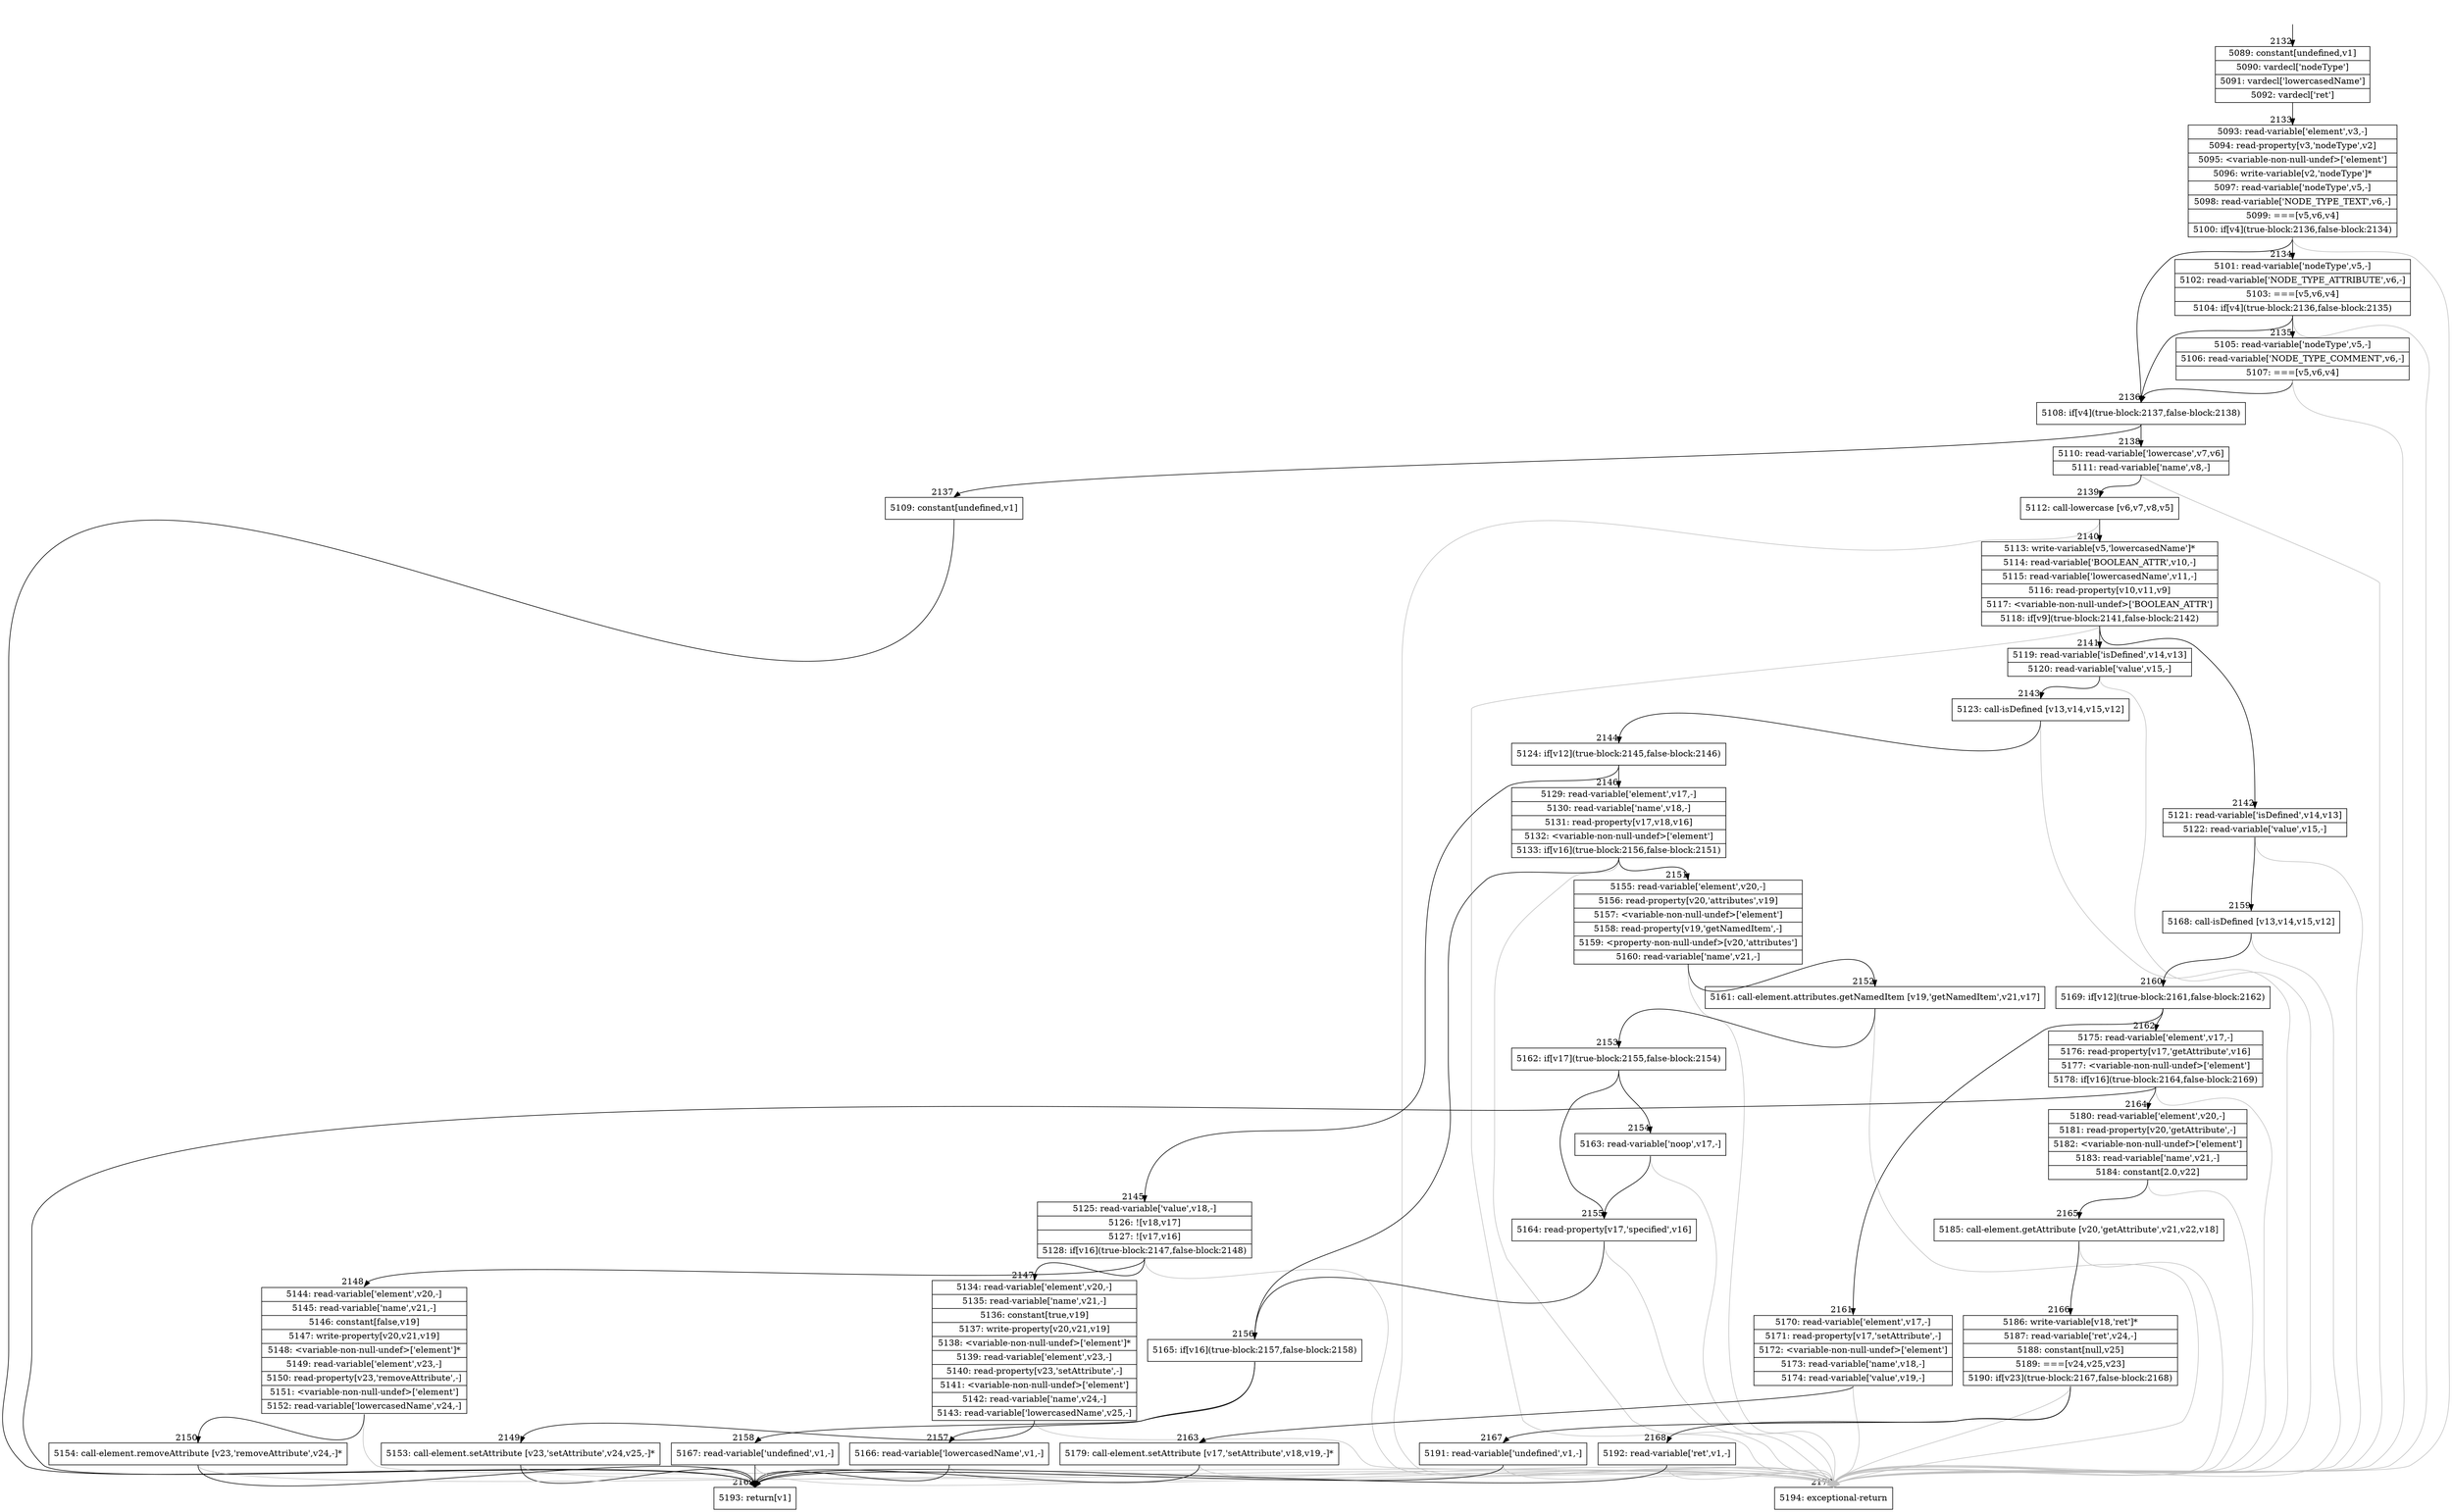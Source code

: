 digraph {
rankdir="TD"
BB_entry165[shape=none,label=""];
BB_entry165 -> BB2132 [tailport=s, headport=n, headlabel="    2132"]
BB2132 [shape=record label="{5089: constant[undefined,v1]|5090: vardecl['nodeType']|5091: vardecl['lowercasedName']|5092: vardecl['ret']}" ] 
BB2132 -> BB2133 [tailport=s, headport=n, headlabel="      2133"]
BB2133 [shape=record label="{5093: read-variable['element',v3,-]|5094: read-property[v3,'nodeType',v2]|5095: \<variable-non-null-undef\>['element']|5096: write-variable[v2,'nodeType']*|5097: read-variable['nodeType',v5,-]|5098: read-variable['NODE_TYPE_TEXT',v6,-]|5099: ===[v5,v6,v4]|5100: if[v4](true-block:2136,false-block:2134)}" ] 
BB2133 -> BB2136 [tailport=s, headport=n, headlabel="      2136"]
BB2133 -> BB2134 [tailport=s, headport=n, headlabel="      2134"]
BB2133 -> BB2170 [tailport=s, headport=n, color=gray, headlabel="      2170"]
BB2134 [shape=record label="{5101: read-variable['nodeType',v5,-]|5102: read-variable['NODE_TYPE_ATTRIBUTE',v6,-]|5103: ===[v5,v6,v4]|5104: if[v4](true-block:2136,false-block:2135)}" ] 
BB2134 -> BB2136 [tailport=s, headport=n]
BB2134 -> BB2135 [tailport=s, headport=n, headlabel="      2135"]
BB2134 -> BB2170 [tailport=s, headport=n, color=gray]
BB2135 [shape=record label="{5105: read-variable['nodeType',v5,-]|5106: read-variable['NODE_TYPE_COMMENT',v6,-]|5107: ===[v5,v6,v4]}" ] 
BB2135 -> BB2136 [tailport=s, headport=n]
BB2135 -> BB2170 [tailport=s, headport=n, color=gray]
BB2136 [shape=record label="{5108: if[v4](true-block:2137,false-block:2138)}" ] 
BB2136 -> BB2137 [tailport=s, headport=n, headlabel="      2137"]
BB2136 -> BB2138 [tailport=s, headport=n, headlabel="      2138"]
BB2137 [shape=record label="{5109: constant[undefined,v1]}" ] 
BB2137 -> BB2169 [tailport=s, headport=n, headlabel="      2169"]
BB2138 [shape=record label="{5110: read-variable['lowercase',v7,v6]|5111: read-variable['name',v8,-]}" ] 
BB2138 -> BB2139 [tailport=s, headport=n, headlabel="      2139"]
BB2138 -> BB2170 [tailport=s, headport=n, color=gray]
BB2139 [shape=record label="{5112: call-lowercase [v6,v7,v8,v5]}" ] 
BB2139 -> BB2140 [tailport=s, headport=n, headlabel="      2140"]
BB2139 -> BB2170 [tailport=s, headport=n, color=gray]
BB2140 [shape=record label="{5113: write-variable[v5,'lowercasedName']*|5114: read-variable['BOOLEAN_ATTR',v10,-]|5115: read-variable['lowercasedName',v11,-]|5116: read-property[v10,v11,v9]|5117: \<variable-non-null-undef\>['BOOLEAN_ATTR']|5118: if[v9](true-block:2141,false-block:2142)}" ] 
BB2140 -> BB2141 [tailport=s, headport=n, headlabel="      2141"]
BB2140 -> BB2142 [tailport=s, headport=n, headlabel="      2142"]
BB2140 -> BB2170 [tailport=s, headport=n, color=gray]
BB2141 [shape=record label="{5119: read-variable['isDefined',v14,v13]|5120: read-variable['value',v15,-]}" ] 
BB2141 -> BB2143 [tailport=s, headport=n, headlabel="      2143"]
BB2141 -> BB2170 [tailport=s, headport=n, color=gray]
BB2142 [shape=record label="{5121: read-variable['isDefined',v14,v13]|5122: read-variable['value',v15,-]}" ] 
BB2142 -> BB2159 [tailport=s, headport=n, headlabel="      2159"]
BB2142 -> BB2170 [tailport=s, headport=n, color=gray]
BB2143 [shape=record label="{5123: call-isDefined [v13,v14,v15,v12]}" ] 
BB2143 -> BB2144 [tailport=s, headport=n, headlabel="      2144"]
BB2143 -> BB2170 [tailport=s, headport=n, color=gray]
BB2144 [shape=record label="{5124: if[v12](true-block:2145,false-block:2146)}" ] 
BB2144 -> BB2145 [tailport=s, headport=n, headlabel="      2145"]
BB2144 -> BB2146 [tailport=s, headport=n, headlabel="      2146"]
BB2145 [shape=record label="{5125: read-variable['value',v18,-]|5126: ![v18,v17]|5127: ![v17,v16]|5128: if[v16](true-block:2147,false-block:2148)}" ] 
BB2145 -> BB2147 [tailport=s, headport=n, headlabel="      2147"]
BB2145 -> BB2148 [tailport=s, headport=n, headlabel="      2148"]
BB2145 -> BB2170 [tailport=s, headport=n, color=gray]
BB2146 [shape=record label="{5129: read-variable['element',v17,-]|5130: read-variable['name',v18,-]|5131: read-property[v17,v18,v16]|5132: \<variable-non-null-undef\>['element']|5133: if[v16](true-block:2156,false-block:2151)}" ] 
BB2146 -> BB2156 [tailport=s, headport=n, headlabel="      2156"]
BB2146 -> BB2151 [tailport=s, headport=n, headlabel="      2151"]
BB2146 -> BB2170 [tailport=s, headport=n, color=gray]
BB2147 [shape=record label="{5134: read-variable['element',v20,-]|5135: read-variable['name',v21,-]|5136: constant[true,v19]|5137: write-property[v20,v21,v19]|5138: \<variable-non-null-undef\>['element']*|5139: read-variable['element',v23,-]|5140: read-property[v23,'setAttribute',-]|5141: \<variable-non-null-undef\>['element']|5142: read-variable['name',v24,-]|5143: read-variable['lowercasedName',v25,-]}" ] 
BB2147 -> BB2149 [tailport=s, headport=n, headlabel="      2149"]
BB2147 -> BB2170 [tailport=s, headport=n, color=gray]
BB2148 [shape=record label="{5144: read-variable['element',v20,-]|5145: read-variable['name',v21,-]|5146: constant[false,v19]|5147: write-property[v20,v21,v19]|5148: \<variable-non-null-undef\>['element']*|5149: read-variable['element',v23,-]|5150: read-property[v23,'removeAttribute',-]|5151: \<variable-non-null-undef\>['element']|5152: read-variable['lowercasedName',v24,-]}" ] 
BB2148 -> BB2150 [tailport=s, headport=n, headlabel="      2150"]
BB2148 -> BB2170 [tailport=s, headport=n, color=gray]
BB2149 [shape=record label="{5153: call-element.setAttribute [v23,'setAttribute',v24,v25,-]*}" ] 
BB2149 -> BB2169 [tailport=s, headport=n]
BB2149 -> BB2170 [tailport=s, headport=n, color=gray]
BB2150 [shape=record label="{5154: call-element.removeAttribute [v23,'removeAttribute',v24,-]*}" ] 
BB2150 -> BB2169 [tailport=s, headport=n]
BB2150 -> BB2170 [tailport=s, headport=n, color=gray]
BB2151 [shape=record label="{5155: read-variable['element',v20,-]|5156: read-property[v20,'attributes',v19]|5157: \<variable-non-null-undef\>['element']|5158: read-property[v19,'getNamedItem',-]|5159: \<property-non-null-undef\>[v20,'attributes']|5160: read-variable['name',v21,-]}" ] 
BB2151 -> BB2152 [tailport=s, headport=n, headlabel="      2152"]
BB2151 -> BB2170 [tailport=s, headport=n, color=gray]
BB2152 [shape=record label="{5161: call-element.attributes.getNamedItem [v19,'getNamedItem',v21,v17]}" ] 
BB2152 -> BB2153 [tailport=s, headport=n, headlabel="      2153"]
BB2152 -> BB2170 [tailport=s, headport=n, color=gray]
BB2153 [shape=record label="{5162: if[v17](true-block:2155,false-block:2154)}" ] 
BB2153 -> BB2155 [tailport=s, headport=n, headlabel="      2155"]
BB2153 -> BB2154 [tailport=s, headport=n, headlabel="      2154"]
BB2154 [shape=record label="{5163: read-variable['noop',v17,-]}" ] 
BB2154 -> BB2155 [tailport=s, headport=n]
BB2154 -> BB2170 [tailport=s, headport=n, color=gray]
BB2155 [shape=record label="{5164: read-property[v17,'specified',v16]}" ] 
BB2155 -> BB2156 [tailport=s, headport=n]
BB2155 -> BB2170 [tailport=s, headport=n, color=gray]
BB2156 [shape=record label="{5165: if[v16](true-block:2157,false-block:2158)}" ] 
BB2156 -> BB2157 [tailport=s, headport=n, headlabel="      2157"]
BB2156 -> BB2158 [tailport=s, headport=n, headlabel="      2158"]
BB2157 [shape=record label="{5166: read-variable['lowercasedName',v1,-]}" ] 
BB2157 -> BB2169 [tailport=s, headport=n]
BB2157 -> BB2170 [tailport=s, headport=n, color=gray]
BB2158 [shape=record label="{5167: read-variable['undefined',v1,-]}" ] 
BB2158 -> BB2169 [tailport=s, headport=n]
BB2158 -> BB2170 [tailport=s, headport=n, color=gray]
BB2159 [shape=record label="{5168: call-isDefined [v13,v14,v15,v12]}" ] 
BB2159 -> BB2160 [tailport=s, headport=n, headlabel="      2160"]
BB2159 -> BB2170 [tailport=s, headport=n, color=gray]
BB2160 [shape=record label="{5169: if[v12](true-block:2161,false-block:2162)}" ] 
BB2160 -> BB2161 [tailport=s, headport=n, headlabel="      2161"]
BB2160 -> BB2162 [tailport=s, headport=n, headlabel="      2162"]
BB2161 [shape=record label="{5170: read-variable['element',v17,-]|5171: read-property[v17,'setAttribute',-]|5172: \<variable-non-null-undef\>['element']|5173: read-variable['name',v18,-]|5174: read-variable['value',v19,-]}" ] 
BB2161 -> BB2163 [tailport=s, headport=n, headlabel="      2163"]
BB2161 -> BB2170 [tailport=s, headport=n, color=gray]
BB2162 [shape=record label="{5175: read-variable['element',v17,-]|5176: read-property[v17,'getAttribute',v16]|5177: \<variable-non-null-undef\>['element']|5178: if[v16](true-block:2164,false-block:2169)}" ] 
BB2162 -> BB2164 [tailport=s, headport=n, headlabel="      2164"]
BB2162 -> BB2169 [tailport=s, headport=n]
BB2162 -> BB2170 [tailport=s, headport=n, color=gray]
BB2163 [shape=record label="{5179: call-element.setAttribute [v17,'setAttribute',v18,v19,-]*}" ] 
BB2163 -> BB2169 [tailport=s, headport=n]
BB2163 -> BB2170 [tailport=s, headport=n, color=gray]
BB2164 [shape=record label="{5180: read-variable['element',v20,-]|5181: read-property[v20,'getAttribute',-]|5182: \<variable-non-null-undef\>['element']|5183: read-variable['name',v21,-]|5184: constant[2.0,v22]}" ] 
BB2164 -> BB2165 [tailport=s, headport=n, headlabel="      2165"]
BB2164 -> BB2170 [tailport=s, headport=n, color=gray]
BB2165 [shape=record label="{5185: call-element.getAttribute [v20,'getAttribute',v21,v22,v18]}" ] 
BB2165 -> BB2166 [tailport=s, headport=n, headlabel="      2166"]
BB2165 -> BB2170 [tailport=s, headport=n, color=gray]
BB2166 [shape=record label="{5186: write-variable[v18,'ret']*|5187: read-variable['ret',v24,-]|5188: constant[null,v25]|5189: ===[v24,v25,v23]|5190: if[v23](true-block:2167,false-block:2168)}" ] 
BB2166 -> BB2167 [tailport=s, headport=n, headlabel="      2167"]
BB2166 -> BB2168 [tailport=s, headport=n, headlabel="      2168"]
BB2166 -> BB2170 [tailport=s, headport=n, color=gray]
BB2167 [shape=record label="{5191: read-variable['undefined',v1,-]}" ] 
BB2167 -> BB2169 [tailport=s, headport=n]
BB2167 -> BB2170 [tailport=s, headport=n, color=gray]
BB2168 [shape=record label="{5192: read-variable['ret',v1,-]}" ] 
BB2168 -> BB2169 [tailport=s, headport=n]
BB2168 -> BB2170 [tailport=s, headport=n, color=gray]
BB2169 [shape=record label="{5193: return[v1]}" ] 
BB2170 [shape=record label="{5194: exceptional-return}" ] 
//#$~ 3134
}
